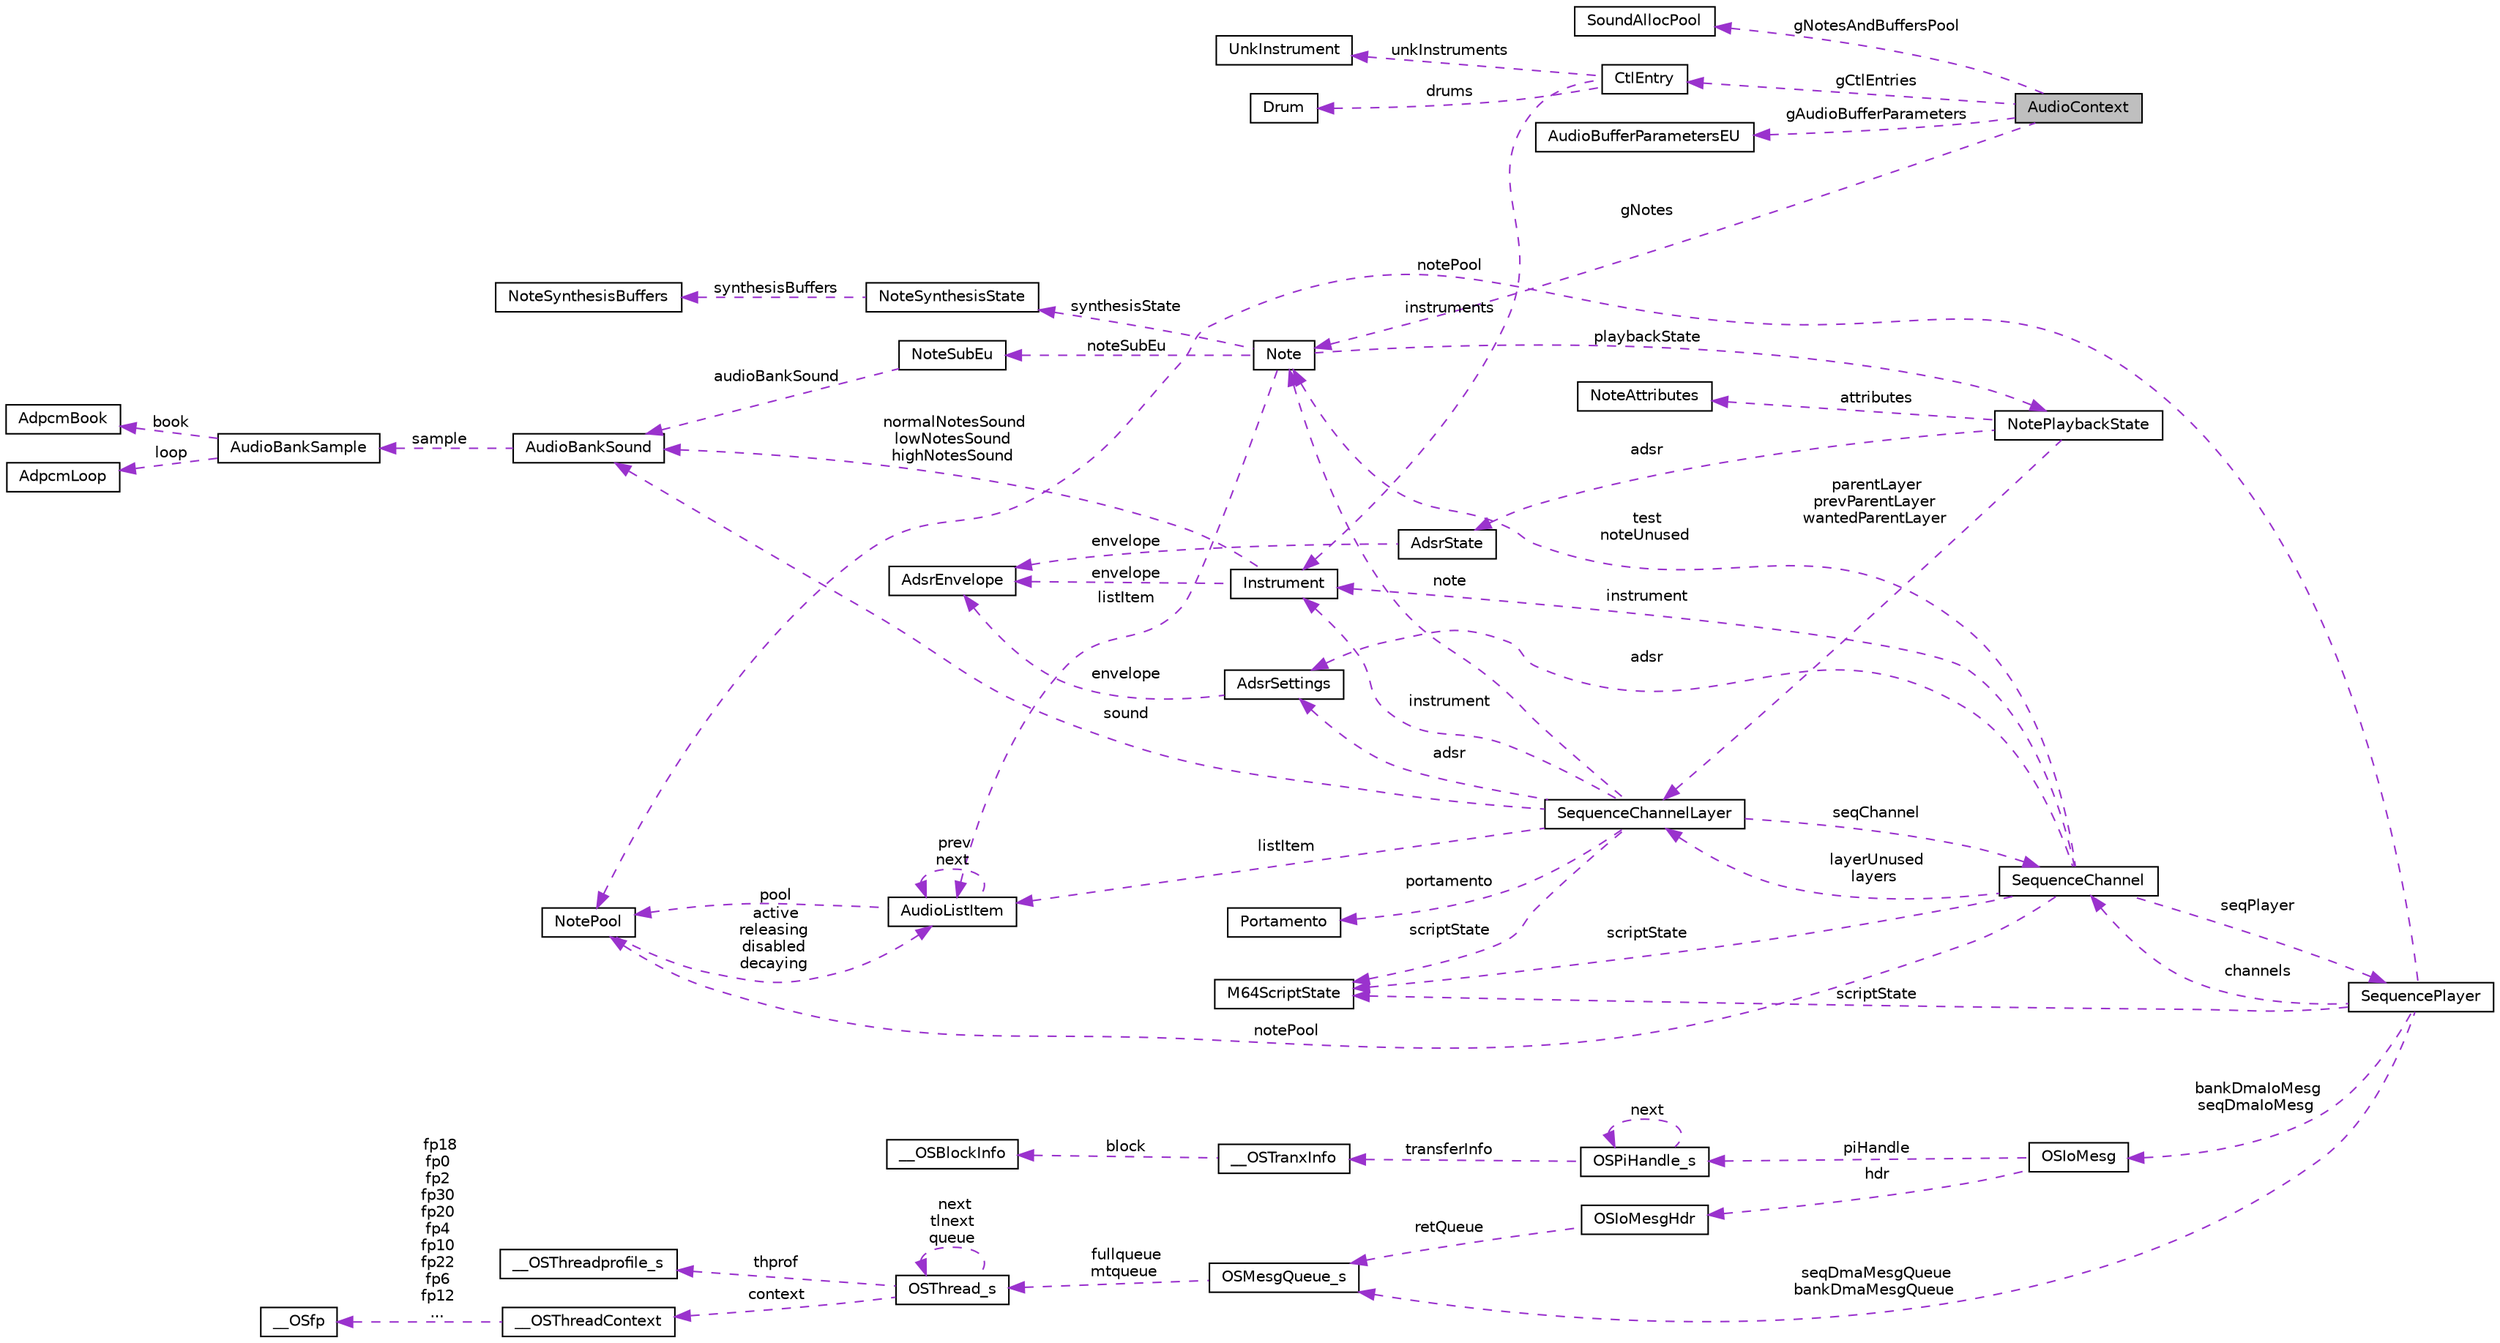 digraph "AudioContext"
{
 // LATEX_PDF_SIZE
  edge [fontname="Helvetica",fontsize="10",labelfontname="Helvetica",labelfontsize="10"];
  node [fontname="Helvetica",fontsize="10",shape=record];
  rankdir="LR";
  Node1 [label="AudioContext",height=0.2,width=0.4,color="black", fillcolor="grey75", style="filled", fontcolor="black",tooltip=" "];
  Node2 -> Node1 [dir="back",color="darkorchid3",fontsize="10",style="dashed",label=" gNotesAndBuffersPool" ,fontname="Helvetica"];
  Node2 [label="SoundAllocPool",height=0.2,width=0.4,color="black", fillcolor="white", style="filled",URL="$de/d7d/structSoundAllocPool.html",tooltip=" "];
  Node3 -> Node1 [dir="back",color="darkorchid3",fontsize="10",style="dashed",label=" gNotes" ,fontname="Helvetica"];
  Node3 [label="Note",height=0.2,width=0.4,color="black", fillcolor="white", style="filled",URL="$db/dfe/structNote.html",tooltip=" "];
  Node4 -> Node3 [dir="back",color="darkorchid3",fontsize="10",style="dashed",label=" synthesisState" ,fontname="Helvetica"];
  Node4 [label="NoteSynthesisState",height=0.2,width=0.4,color="black", fillcolor="white", style="filled",URL="$d1/d71/structNoteSynthesisState.html",tooltip=" "];
  Node5 -> Node4 [dir="back",color="darkorchid3",fontsize="10",style="dashed",label=" synthesisBuffers" ,fontname="Helvetica"];
  Node5 [label="NoteSynthesisBuffers",height=0.2,width=0.4,color="black", fillcolor="white", style="filled",URL="$d2/d02/structNoteSynthesisBuffers.html",tooltip=" "];
  Node6 -> Node3 [dir="back",color="darkorchid3",fontsize="10",style="dashed",label=" playbackState" ,fontname="Helvetica"];
  Node6 [label="NotePlaybackState",height=0.2,width=0.4,color="black", fillcolor="white", style="filled",URL="$dc/d74/structNotePlaybackState.html",tooltip=" "];
  Node7 -> Node6 [dir="back",color="darkorchid3",fontsize="10",style="dashed",label=" adsr" ,fontname="Helvetica"];
  Node7 [label="AdsrState",height=0.2,width=0.4,color="black", fillcolor="white", style="filled",URL="$dd/d3c/structAdsrState.html",tooltip=" "];
  Node8 -> Node7 [dir="back",color="darkorchid3",fontsize="10",style="dashed",label=" envelope" ,fontname="Helvetica"];
  Node8 [label="AdsrEnvelope",height=0.2,width=0.4,color="black", fillcolor="white", style="filled",URL="$dd/d28/structAdsrEnvelope.html",tooltip=" "];
  Node9 -> Node6 [dir="back",color="darkorchid3",fontsize="10",style="dashed",label=" parentLayer\nprevParentLayer\nwantedParentLayer" ,fontname="Helvetica"];
  Node9 [label="SequenceChannelLayer",height=0.2,width=0.4,color="black", fillcolor="white", style="filled",URL="$d0/db5/structSequenceChannelLayer.html",tooltip=" "];
  Node10 -> Node9 [dir="back",color="darkorchid3",fontsize="10",style="dashed",label=" sound" ,fontname="Helvetica"];
  Node10 [label="AudioBankSound",height=0.2,width=0.4,color="black", fillcolor="white", style="filled",URL="$d5/df4/structAudioBankSound.html",tooltip=" "];
  Node11 -> Node10 [dir="back",color="darkorchid3",fontsize="10",style="dashed",label=" sample" ,fontname="Helvetica"];
  Node11 [label="AudioBankSample",height=0.2,width=0.4,color="black", fillcolor="white", style="filled",URL="$d3/d6b/structAudioBankSample.html",tooltip=" "];
  Node12 -> Node11 [dir="back",color="darkorchid3",fontsize="10",style="dashed",label=" book" ,fontname="Helvetica"];
  Node12 [label="AdpcmBook",height=0.2,width=0.4,color="black", fillcolor="white", style="filled",URL="$d4/dc1/structAdpcmBook.html",tooltip=" "];
  Node13 -> Node11 [dir="back",color="darkorchid3",fontsize="10",style="dashed",label=" loop" ,fontname="Helvetica"];
  Node13 [label="AdpcmLoop",height=0.2,width=0.4,color="black", fillcolor="white", style="filled",URL="$de/d63/structAdpcmLoop.html",tooltip=" "];
  Node14 -> Node9 [dir="back",color="darkorchid3",fontsize="10",style="dashed",label=" scriptState" ,fontname="Helvetica"];
  Node14 [label="M64ScriptState",height=0.2,width=0.4,color="black", fillcolor="white", style="filled",URL="$d2/dbe/structM64ScriptState.html",tooltip=" "];
  Node15 -> Node9 [dir="back",color="darkorchid3",fontsize="10",style="dashed",label=" instrument" ,fontname="Helvetica"];
  Node15 [label="Instrument",height=0.2,width=0.4,color="black", fillcolor="white", style="filled",URL="$d7/da0/structInstrument.html",tooltip=" "];
  Node10 -> Node15 [dir="back",color="darkorchid3",fontsize="10",style="dashed",label=" normalNotesSound\nlowNotesSound\nhighNotesSound" ,fontname="Helvetica"];
  Node8 -> Node15 [dir="back",color="darkorchid3",fontsize="10",style="dashed",label=" envelope" ,fontname="Helvetica"];
  Node3 -> Node9 [dir="back",color="darkorchid3",fontsize="10",style="dashed",label=" note" ,fontname="Helvetica"];
  Node16 -> Node9 [dir="back",color="darkorchid3",fontsize="10",style="dashed",label=" seqChannel" ,fontname="Helvetica"];
  Node16 [label="SequenceChannel",height=0.2,width=0.4,color="black", fillcolor="white", style="filled",URL="$d5/d58/structSequenceChannel.html",tooltip=" "];
  Node17 -> Node16 [dir="back",color="darkorchid3",fontsize="10",style="dashed",label=" seqPlayer" ,fontname="Helvetica"];
  Node17 [label="SequencePlayer",height=0.2,width=0.4,color="black", fillcolor="white", style="filled",URL="$d9/dde/structSequencePlayer.html",tooltip=" "];
  Node14 -> Node17 [dir="back",color="darkorchid3",fontsize="10",style="dashed",label=" scriptState" ,fontname="Helvetica"];
  Node16 -> Node17 [dir="back",color="darkorchid3",fontsize="10",style="dashed",label=" channels" ,fontname="Helvetica"];
  Node18 -> Node17 [dir="back",color="darkorchid3",fontsize="10",style="dashed",label=" seqDmaMesgQueue\nbankDmaMesgQueue" ,fontname="Helvetica"];
  Node18 [label="OSMesgQueue_s",height=0.2,width=0.4,color="black", fillcolor="white", style="filled",URL="$dc/d50/structOSMesgQueue__s.html",tooltip=" "];
  Node19 -> Node18 [dir="back",color="darkorchid3",fontsize="10",style="dashed",label=" fullqueue\nmtqueue" ,fontname="Helvetica"];
  Node19 [label="OSThread_s",height=0.2,width=0.4,color="black", fillcolor="white", style="filled",URL="$da/dec/structOSThread__s.html",tooltip=" "];
  Node20 -> Node19 [dir="back",color="darkorchid3",fontsize="10",style="dashed",label=" thprof" ,fontname="Helvetica"];
  Node20 [label="__OSThreadprofile_s",height=0.2,width=0.4,color="black", fillcolor="white", style="filled",URL="$dc/d70/struct____OSThreadprofile__s.html",tooltip=" "];
  Node19 -> Node19 [dir="back",color="darkorchid3",fontsize="10",style="dashed",label=" next\ntlnext\nqueue" ,fontname="Helvetica"];
  Node21 -> Node19 [dir="back",color="darkorchid3",fontsize="10",style="dashed",label=" context" ,fontname="Helvetica"];
  Node21 [label="__OSThreadContext",height=0.2,width=0.4,color="black", fillcolor="white", style="filled",URL="$d9/dec/struct____OSThreadContext.html",tooltip=" "];
  Node22 -> Node21 [dir="back",color="darkorchid3",fontsize="10",style="dashed",label=" fp18\nfp0\nfp2\nfp30\nfp20\nfp4\nfp10\nfp22\nfp6\nfp12\n..." ,fontname="Helvetica"];
  Node22 [label="__OSfp",height=0.2,width=0.4,color="black", fillcolor="white", style="filled",URL="$d0/d5b/union____OSfp.html",tooltip=" "];
  Node23 -> Node17 [dir="back",color="darkorchid3",fontsize="10",style="dashed",label=" bankDmaIoMesg\nseqDmaIoMesg" ,fontname="Helvetica"];
  Node23 [label="OSIoMesg",height=0.2,width=0.4,color="black", fillcolor="white", style="filled",URL="$d8/d97/structOSIoMesg.html",tooltip=" "];
  Node24 -> Node23 [dir="back",color="darkorchid3",fontsize="10",style="dashed",label=" piHandle" ,fontname="Helvetica"];
  Node24 [label="OSPiHandle_s",height=0.2,width=0.4,color="black", fillcolor="white", style="filled",URL="$d8/deb/structOSPiHandle__s.html",tooltip=" "];
  Node24 -> Node24 [dir="back",color="darkorchid3",fontsize="10",style="dashed",label=" next" ,fontname="Helvetica"];
  Node25 -> Node24 [dir="back",color="darkorchid3",fontsize="10",style="dashed",label=" transferInfo" ,fontname="Helvetica"];
  Node25 [label="__OSTranxInfo",height=0.2,width=0.4,color="black", fillcolor="white", style="filled",URL="$d2/d2e/struct____OSTranxInfo.html",tooltip=" "];
  Node26 -> Node25 [dir="back",color="darkorchid3",fontsize="10",style="dashed",label=" block" ,fontname="Helvetica"];
  Node26 [label="__OSBlockInfo",height=0.2,width=0.4,color="black", fillcolor="white", style="filled",URL="$df/df5/struct____OSBlockInfo.html",tooltip=" "];
  Node27 -> Node23 [dir="back",color="darkorchid3",fontsize="10",style="dashed",label=" hdr" ,fontname="Helvetica"];
  Node27 [label="OSIoMesgHdr",height=0.2,width=0.4,color="black", fillcolor="white", style="filled",URL="$dc/d69/structOSIoMesgHdr.html",tooltip=" "];
  Node18 -> Node27 [dir="back",color="darkorchid3",fontsize="10",style="dashed",label=" retQueue" ,fontname="Helvetica"];
  Node28 -> Node17 [dir="back",color="darkorchid3",fontsize="10",style="dashed",label=" notePool" ,fontname="Helvetica"];
  Node28 [label="NotePool",height=0.2,width=0.4,color="black", fillcolor="white", style="filled",URL="$d6/daf/structNotePool.html",tooltip=" "];
  Node29 -> Node28 [dir="back",color="darkorchid3",fontsize="10",style="dashed",label=" active\nreleasing\ndisabled\ndecaying" ,fontname="Helvetica"];
  Node29 [label="AudioListItem",height=0.2,width=0.4,color="black", fillcolor="white", style="filled",URL="$d5/ddf/structAudioListItem.html",tooltip=" "];
  Node29 -> Node29 [dir="back",color="darkorchid3",fontsize="10",style="dashed",label=" prev\nnext" ,fontname="Helvetica"];
  Node28 -> Node29 [dir="back",color="darkorchid3",fontsize="10",style="dashed",label=" pool" ,fontname="Helvetica"];
  Node14 -> Node16 [dir="back",color="darkorchid3",fontsize="10",style="dashed",label=" scriptState" ,fontname="Helvetica"];
  Node15 -> Node16 [dir="back",color="darkorchid3",fontsize="10",style="dashed",label=" instrument" ,fontname="Helvetica"];
  Node3 -> Node16 [dir="back",color="darkorchid3",fontsize="10",style="dashed",label=" test\nnoteUnused" ,fontname="Helvetica"];
  Node9 -> Node16 [dir="back",color="darkorchid3",fontsize="10",style="dashed",label=" layerUnused\nlayers" ,fontname="Helvetica"];
  Node30 -> Node16 [dir="back",color="darkorchid3",fontsize="10",style="dashed",label=" adsr" ,fontname="Helvetica"];
  Node30 [label="AdsrSettings",height=0.2,width=0.4,color="black", fillcolor="white", style="filled",URL="$d3/dcc/structAdsrSettings.html",tooltip=" "];
  Node8 -> Node30 [dir="back",color="darkorchid3",fontsize="10",style="dashed",label=" envelope" ,fontname="Helvetica"];
  Node28 -> Node16 [dir="back",color="darkorchid3",fontsize="10",style="dashed",label=" notePool" ,fontname="Helvetica"];
  Node30 -> Node9 [dir="back",color="darkorchid3",fontsize="10",style="dashed",label=" adsr" ,fontname="Helvetica"];
  Node29 -> Node9 [dir="back",color="darkorchid3",fontsize="10",style="dashed",label=" listItem" ,fontname="Helvetica"];
  Node31 -> Node9 [dir="back",color="darkorchid3",fontsize="10",style="dashed",label=" portamento" ,fontname="Helvetica"];
  Node31 [label="Portamento",height=0.2,width=0.4,color="black", fillcolor="white", style="filled",URL="$d4/d18/structPortamento.html",tooltip=" "];
  Node32 -> Node6 [dir="back",color="darkorchid3",fontsize="10",style="dashed",label=" attributes" ,fontname="Helvetica"];
  Node32 [label="NoteAttributes",height=0.2,width=0.4,color="black", fillcolor="white", style="filled",URL="$db/d43/structNoteAttributes.html",tooltip=" "];
  Node29 -> Node3 [dir="back",color="darkorchid3",fontsize="10",style="dashed",label=" listItem" ,fontname="Helvetica"];
  Node33 -> Node3 [dir="back",color="darkorchid3",fontsize="10",style="dashed",label=" noteSubEu" ,fontname="Helvetica"];
  Node33 [label="NoteSubEu",height=0.2,width=0.4,color="black", fillcolor="white", style="filled",URL="$d9/d16/structNoteSubEu.html",tooltip=" "];
  Node10 -> Node33 [dir="back",color="darkorchid3",fontsize="10",style="dashed",label=" audioBankSound" ,fontname="Helvetica"];
  Node34 -> Node1 [dir="back",color="darkorchid3",fontsize="10",style="dashed",label=" gCtlEntries" ,fontname="Helvetica"];
  Node34 [label="CtlEntry",height=0.2,width=0.4,color="black", fillcolor="white", style="filled",URL="$d4/d84/structCtlEntry.html",tooltip=" "];
  Node15 -> Node34 [dir="back",color="darkorchid3",fontsize="10",style="dashed",label=" instruments" ,fontname="Helvetica"];
  Node35 -> Node34 [dir="back",color="darkorchid3",fontsize="10",style="dashed",label=" drums" ,fontname="Helvetica"];
  Node35 [label="Drum",height=0.2,width=0.4,color="black", fillcolor="white", style="filled",URL="$d9/d3f/structDrum.html",tooltip=" "];
  Node36 -> Node34 [dir="back",color="darkorchid3",fontsize="10",style="dashed",label=" unkInstruments" ,fontname="Helvetica"];
  Node36 [label="UnkInstrument",height=0.2,width=0.4,color="black", fillcolor="white", style="filled",URL="$d6/df3/structUnkInstrument.html",tooltip=" "];
  Node37 -> Node1 [dir="back",color="darkorchid3",fontsize="10",style="dashed",label=" gAudioBufferParameters" ,fontname="Helvetica"];
  Node37 [label="AudioBufferParametersEU",height=0.2,width=0.4,color="black", fillcolor="white", style="filled",URL="$df/dee/structAudioBufferParametersEU.html",tooltip=" "];
}
